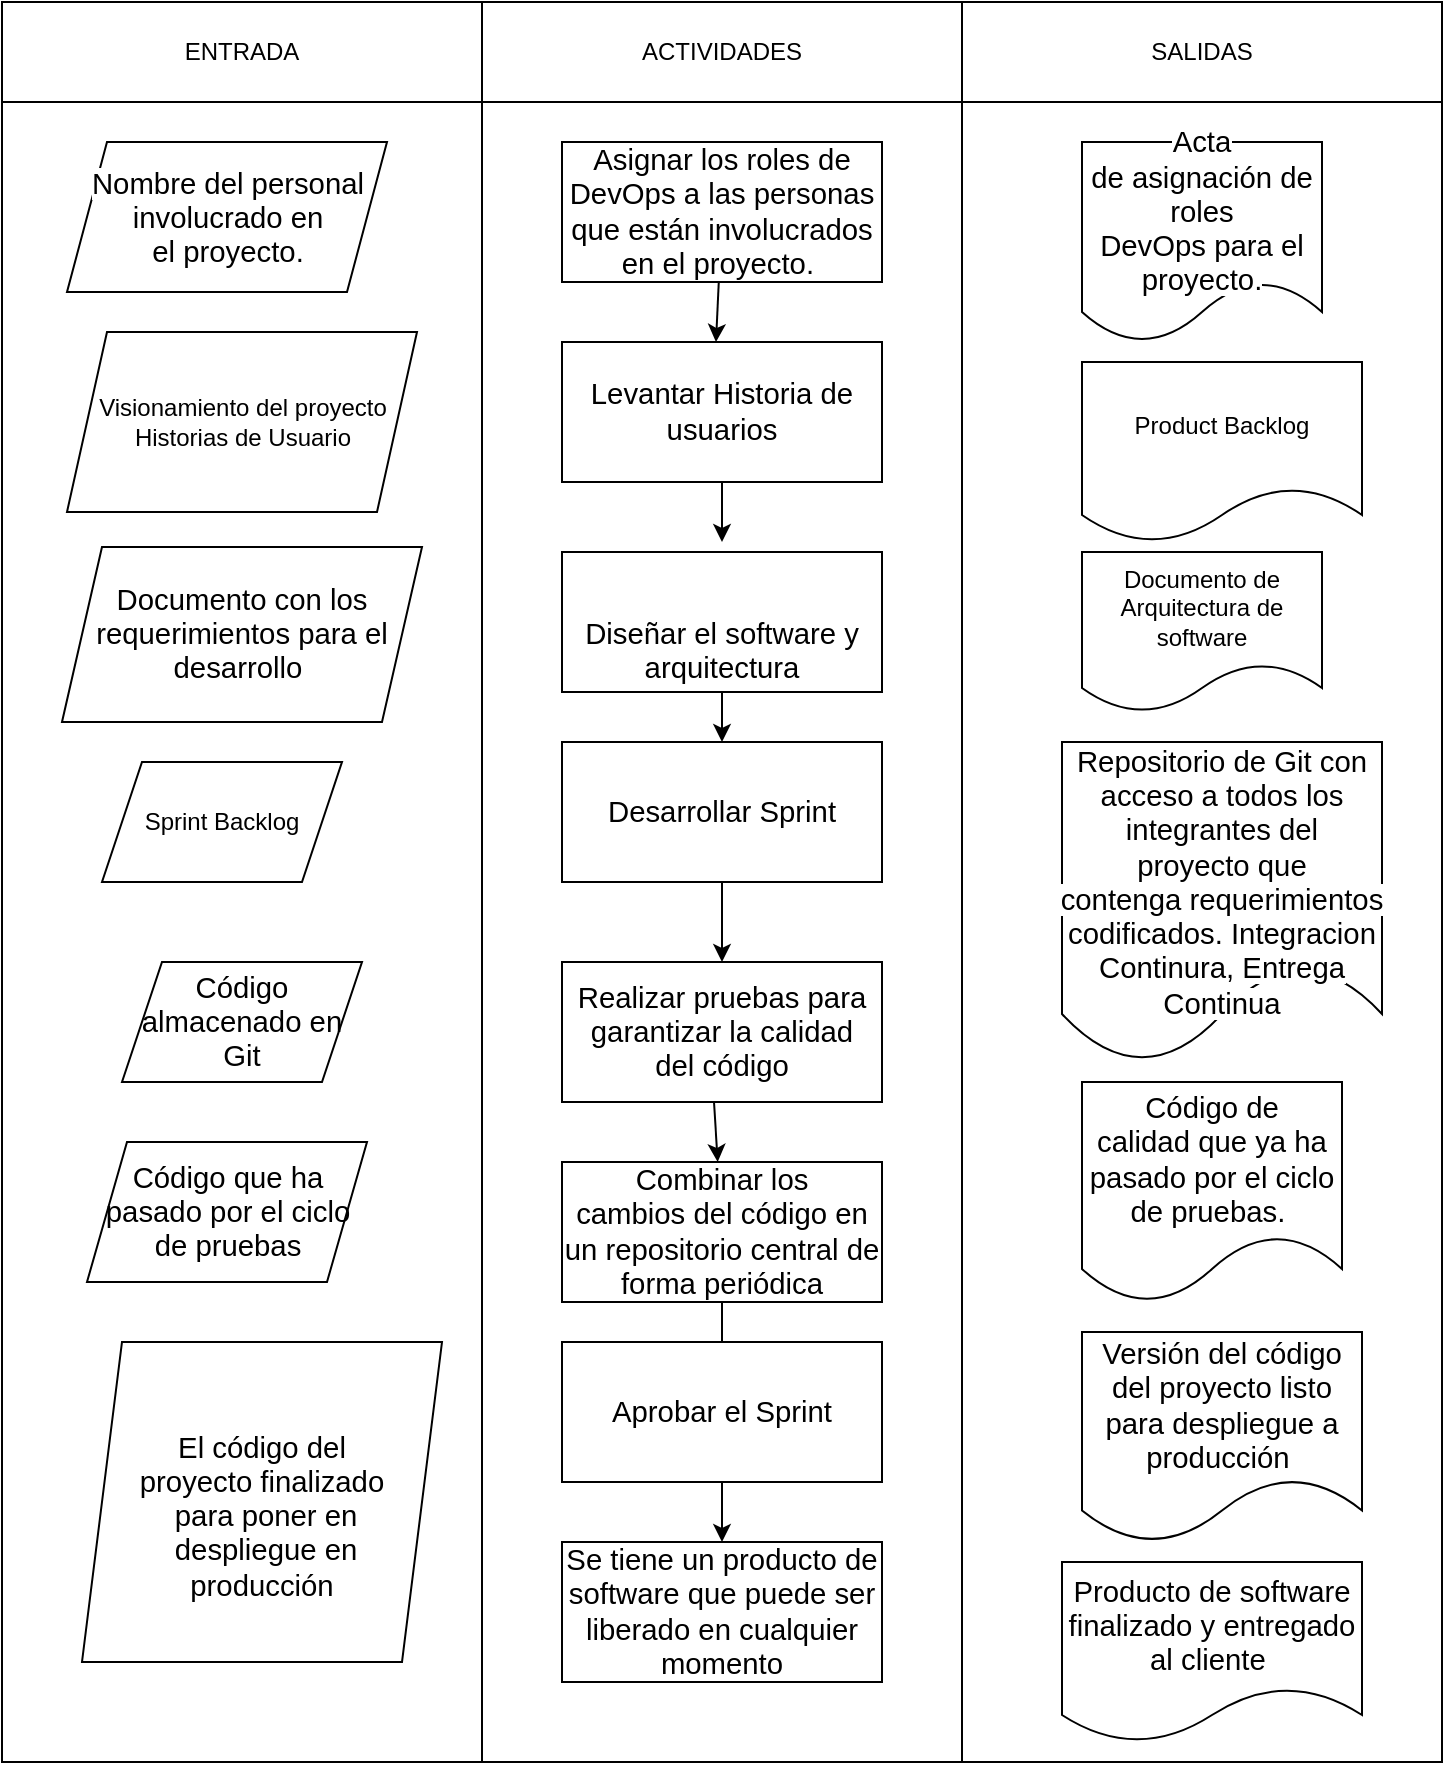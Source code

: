 <mxfile version="14.0.1" type="github">
  <diagram id="8KtglLWpI5dE6YlecOW0" name="Page-1">
    <mxGraphModel dx="1314" dy="482" grid="1" gridSize="10" guides="1" tooltips="1" connect="1" arrows="1" fold="1" page="1" pageScale="1" pageWidth="827" pageHeight="1169" math="0" shadow="0">
      <root>
        <mxCell id="0" />
        <mxCell id="1" parent="0" />
        <mxCell id="28hNiHxvH_89Pxa6QNsm-2" value="" style="rounded=0;whiteSpace=wrap;html=1;" parent="1" vertex="1">
          <mxGeometry x="80" y="240" width="240" height="830" as="geometry" />
        </mxCell>
        <mxCell id="28hNiHxvH_89Pxa6QNsm-3" value="" style="rounded=0;whiteSpace=wrap;html=1;" parent="1" vertex="1">
          <mxGeometry x="320" y="240" width="240" height="830" as="geometry" />
        </mxCell>
        <mxCell id="28hNiHxvH_89Pxa6QNsm-4" value="" style="rounded=0;whiteSpace=wrap;html=1;" parent="1" vertex="1">
          <mxGeometry x="560" y="240" width="240" height="830" as="geometry" />
        </mxCell>
        <mxCell id="28hNiHxvH_89Pxa6QNsm-5" value="ENTRADA" style="rounded=0;whiteSpace=wrap;html=1;" parent="1" vertex="1">
          <mxGeometry x="80" y="190" width="240" height="50" as="geometry" />
        </mxCell>
        <mxCell id="28hNiHxvH_89Pxa6QNsm-6" value="ACTIVIDADES" style="rounded=0;whiteSpace=wrap;html=1;" parent="1" vertex="1">
          <mxGeometry x="320" y="190" width="240" height="50" as="geometry" />
        </mxCell>
        <mxCell id="28hNiHxvH_89Pxa6QNsm-7" value="SALIDAS" style="rounded=0;whiteSpace=wrap;html=1;" parent="1" vertex="1">
          <mxGeometry x="560" y="190" width="240" height="50" as="geometry" />
        </mxCell>
        <mxCell id="28hNiHxvH_89Pxa6QNsm-8" value="&lt;span lang=&quot;ES-EC&quot; class=&quot;TextRun SCXW72503007 BCX8&quot; style=&quot;margin: 0px ; padding: 0px ; font-size: 11pt ; text-align: justify ; background-color: rgb(255 , 255 , 255) ; line-height: 17.267px ; font-family: &amp;#34;arial&amp;#34; , &amp;#34;arial_embeddedfont&amp;#34; , &amp;#34;arial_msfontservice&amp;#34; , sans-serif&quot;&gt;&lt;span class=&quot;NormalTextRun SCXW72503007 BCX8&quot; style=&quot;margin: 0px ; padding: 0px ; background-color: inherit&quot;&gt;Asignar los roles de DevOps a las personas que están involucrados en el proyecto.&lt;/span&gt;&lt;/span&gt;&lt;span class=&quot;EOP SCXW72503007 BCX8&quot; style=&quot;margin: 0px ; padding: 0px ; font-size: 11pt ; text-align: justify ; background-color: rgb(255 , 255 , 255) ; line-height: 17.267px ; font-family: &amp;#34;arial&amp;#34; , &amp;#34;arial_embeddedfont&amp;#34; , &amp;#34;arial_msfontservice&amp;#34; , sans-serif&quot;&gt;&amp;nbsp;&lt;/span&gt;" style="rounded=0;whiteSpace=wrap;html=1;" parent="1" vertex="1">
          <mxGeometry x="360" y="260" width="160" height="70" as="geometry" />
        </mxCell>
        <mxCell id="28hNiHxvH_89Pxa6QNsm-9" value="&lt;span lang=&quot;ES&quot; class=&quot;TextRun SCXW2361392 BCX8&quot; style=&quot;margin: 0px ; padding: 0px ; font-size: 11pt ; text-align: justify ; background-color: rgb(255 , 255 , 255) ; line-height: 17.267px ; font-family: &amp;#34;arial&amp;#34; , &amp;#34;arial_embeddedfont&amp;#34; , &amp;#34;arial_msfontservice&amp;#34; , sans-serif&quot;&gt;&lt;span class=&quot;NormalTextRun SCXW2361392 BCX8&quot; style=&quot;margin: 0px ; padding: 0px ; background-color: inherit&quot;&gt;Combinar los cambios&amp;nbsp;&lt;/span&gt;&lt;/span&gt;&lt;span lang=&quot;ES&quot; class=&quot;TextRun SCXW2361392 BCX8&quot; style=&quot;margin: 0px ; padding: 0px ; font-size: 11pt ; text-align: justify ; background-color: rgb(255 , 255 , 255) ; line-height: 17.267px ; font-family: &amp;#34;arial&amp;#34; , &amp;#34;arial_embeddedfont&amp;#34; , &amp;#34;arial_msfontservice&amp;#34; , sans-serif&quot;&gt;&lt;span class=&quot;NormalTextRun SCXW2361392 BCX8&quot; style=&quot;margin: 0px ; padding: 0px ; background-color: inherit&quot;&gt;d&lt;/span&gt;&lt;/span&gt;&lt;span lang=&quot;ES&quot; class=&quot;TextRun SCXW2361392 BCX8&quot; style=&quot;margin: 0px ; padding: 0px ; font-size: 11pt ; text-align: justify ; background-color: rgb(255 , 255 , 255) ; line-height: 17.267px ; font-family: &amp;#34;arial&amp;#34; , &amp;#34;arial_embeddedfont&amp;#34; , &amp;#34;arial_msfontservice&amp;#34; , sans-serif&quot;&gt;&lt;span class=&quot;NormalTextRun SCXW2361392 BCX8&quot; style=&quot;margin: 0px ; padding: 0px ; background-color: inherit&quot;&gt;el&lt;/span&gt;&lt;/span&gt;&lt;span lang=&quot;ES&quot; class=&quot;TextRun SCXW2361392 BCX8&quot; style=&quot;margin: 0px ; padding: 0px ; font-size: 11pt ; text-align: justify ; background-color: rgb(255 , 255 , 255) ; line-height: 17.267px ; font-family: &amp;#34;arial&amp;#34; , &amp;#34;arial_embeddedfont&amp;#34; , &amp;#34;arial_msfontservice&amp;#34; , sans-serif&quot;&gt;&lt;span class=&quot;NormalTextRun SCXW2361392 BCX8&quot; style=&quot;margin: 0px ; padding: 0px ; background-color: inherit&quot;&gt;&amp;nbsp;código en un repositorio central de forma periódica&lt;/span&gt;&lt;/span&gt;" style="rounded=0;whiteSpace=wrap;html=1;" parent="1" vertex="1">
          <mxGeometry x="360" y="770" width="160" height="70" as="geometry" />
        </mxCell>
        <mxCell id="28hNiHxvH_89Pxa6QNsm-10" value="&lt;span lang=&quot;ES-EC&quot; class=&quot;TextRun SCXW79093702 BCX8&quot; style=&quot;animation: 0s ease 0s 1 normal none running none ; appearance: none ; backface-visibility: visible ; background: none 0% 0% / auto repeat scroll padding-box border-box rgba(0 , 0 , 0 , 0) ; border: 0px none rgb(0 , 0 , 0) ; border-radius: 0px ; border-collapse: separate ; box-shadow: none ; box-sizing: content-box ; caption-side: top ; clear: none ; clip: auto ; content: normal ; cursor: text ; direction: ltr ; display: inline ; empty-cells: show ; float: none ; font-family: &amp;#34;wordvisi_msfontservice&amp;#34; , &amp;#34;arial&amp;#34; , &amp;#34;arial_embeddedfont&amp;#34; , &amp;#34;arial_msfontservice&amp;#34; , sans-serif ; font-size: 14.667px ; height: auto ; line-height: 17.267px ; list-style: outside none decimal ; margin: 0px ; max-height: none ; max-width: none ; min-height: 0px ; min-width: 0px ; opacity: 1 ; outline: rgb(0 , 0 , 0) none 0px ; overflow-wrap: break-word ; overflow: visible ; padding: 0px ; perspective: none ; perspective-origin: 0px 0px ; position: static ; resize: none ; speak: normal ; table-layout: auto ; text-align: justify ; text-overflow: clip ; text-shadow: none ; transform: none ; transform-origin: 0px 0px ; transform-style: flat ; transition: all 0s ease 0s ; unicode-bidi: normal ; vertical-align: baseline ; visibility: visible ; width: auto ; word-break: normal ; z-index: auto ; zoom: 1 ; border-spacing: 0px&quot;&gt;&lt;span class=&quot;NormalTextRun SCXW79093702 BCX8&quot; style=&quot;background-color: inherit&quot;&gt;Levantar Historia de usuarios&lt;/span&gt;&lt;/span&gt;" style="rounded=0;whiteSpace=wrap;html=1;" parent="1" vertex="1">
          <mxGeometry x="360" y="360" width="160" height="70" as="geometry" />
        </mxCell>
        <mxCell id="28hNiHxvH_89Pxa6QNsm-11" value="&lt;br&gt;&lt;br&gt;&lt;span lang=&quot;ES&quot; class=&quot;TextRun SCXW257455844 BCX8&quot; style=&quot;margin: 0px ; padding: 0px ; color: rgb(0 , 0 , 0) ; font-size: 11pt ; font-style: normal ; font-weight: 400 ; letter-spacing: normal ; text-align: justify ; text-indent: 0px ; text-transform: none ; word-spacing: 0px ; background-color: rgb(255 , 255 , 255) ; line-height: 17.267px ; font-family: &amp;#34;arial&amp;#34; , &amp;#34;arial_embeddedfont&amp;#34; , &amp;#34;arial_msfontservice&amp;#34; , sans-serif&quot;&gt;&lt;span class=&quot;NormalTextRun SCXW257455844 BCX8&quot; style=&quot;margin: 0px ; padding: 0px ; background-color: inherit&quot;&gt;Dise&lt;/span&gt;&lt;/span&gt;&lt;span lang=&quot;ES&quot; class=&quot;TextRun SCXW257455844 BCX8&quot; style=&quot;margin: 0px ; padding: 0px ; color: rgb(0 , 0 , 0) ; font-size: 11pt ; font-style: normal ; font-weight: 400 ; letter-spacing: normal ; text-align: justify ; text-indent: 0px ; text-transform: none ; word-spacing: 0px ; background-color: rgb(255 , 255 , 255) ; line-height: 17.267px ; font-family: &amp;#34;arial&amp;#34; , &amp;#34;arial_embeddedfont&amp;#34; , &amp;#34;arial_msfontservice&amp;#34; , sans-serif&quot;&gt;&lt;span class=&quot;NormalTextRun SCXW257455844 BCX8&quot; style=&quot;margin: 0px ; padding: 0px ; background-color: inherit&quot;&gt;ñar el software y arquitectura&lt;/span&gt;&lt;/span&gt;&lt;br&gt;" style="rounded=0;whiteSpace=wrap;html=1;" parent="1" vertex="1">
          <mxGeometry x="360" y="465" width="160" height="70" as="geometry" />
        </mxCell>
        <mxCell id="28hNiHxvH_89Pxa6QNsm-12" value="&lt;span lang=&quot;ES-EC&quot; class=&quot;TextRun SCXW237508035 BCX8&quot; style=&quot;animation: 0s ease 0s 1 normal none running none ; appearance: none ; backface-visibility: visible ; background: none 0% 0% / auto repeat scroll padding-box border-box rgba(0 , 0 , 0 , 0) ; border: 0px none rgb(0 , 0 , 0) ; border-radius: 0px ; border-collapse: separate ; box-shadow: none ; box-sizing: content-box ; caption-side: top ; clear: none ; clip: auto ; content: normal ; cursor: text ; direction: ltr ; display: inline ; empty-cells: show ; float: none ; font-family: &amp;#34;wordvisi_msfontservice&amp;#34; , &amp;#34;arial&amp;#34; , &amp;#34;arial_embeddedfont&amp;#34; , &amp;#34;arial_msfontservice&amp;#34; , sans-serif ; font-size: 14.667px ; height: auto ; line-height: 17.267px ; list-style: outside none decimal ; margin: 0px ; max-height: none ; max-width: none ; min-height: 0px ; min-width: 0px ; opacity: 1 ; outline: rgb(0 , 0 , 0) none 0px ; overflow-wrap: break-word ; overflow: visible ; padding: 0px ; perspective: none ; perspective-origin: 0px 0px ; position: static ; resize: none ; speak: normal ; table-layout: auto ; text-align: justify ; text-overflow: clip ; text-shadow: none ; transform: none ; transform-origin: 0px 0px ; transform-style: flat ; transition: all 0s ease 0s ; unicode-bidi: normal ; vertical-align: baseline ; visibility: visible ; width: auto ; word-break: normal ; z-index: auto ; zoom: 1 ; border-spacing: 0px&quot;&gt;&lt;span class=&quot;NormalTextRun SCXW237508035 BCX8&quot; style=&quot;background-color: inherit&quot;&gt;Desarrollar Sprint&lt;/span&gt;&lt;/span&gt;" style="rounded=0;whiteSpace=wrap;html=1;" parent="1" vertex="1">
          <mxGeometry x="360" y="560" width="160" height="70" as="geometry" />
        </mxCell>
        <mxCell id="28hNiHxvH_89Pxa6QNsm-13" value="&lt;span lang=&quot;ES&quot; class=&quot;TextRun SCXW109005502 BCX8&quot; style=&quot;margin: 0px ; padding: 0px ; font-size: 11pt ; text-align: justify ; background-color: rgb(255 , 255 , 255) ; line-height: 17.267px ; font-family: &amp;#34;arial&amp;#34; , &amp;#34;arial_embeddedfont&amp;#34; , &amp;#34;arial_msfontservice&amp;#34; , sans-serif&quot;&gt;&lt;span class=&quot;NormalTextRun SCXW109005502 BCX8&quot; style=&quot;margin: 0px ; padding: 0px ; background-color: inherit&quot;&gt;Realizar&lt;/span&gt;&lt;/span&gt;&lt;span lang=&quot;ES&quot; class=&quot;TextRun SCXW109005502 BCX8&quot; style=&quot;margin: 0px ; padding: 0px ; font-size: 11pt ; text-align: justify ; background-color: rgb(255 , 255 , 255) ; line-height: 17.267px ; font-family: &amp;#34;arial&amp;#34; , &amp;#34;arial_embeddedfont&amp;#34; , &amp;#34;arial_msfontservice&amp;#34; , sans-serif&quot;&gt;&lt;span class=&quot;NormalTextRun SCXW109005502 BCX8&quot; style=&quot;margin: 0px ; padding: 0px ; background-color: inherit&quot;&gt;&amp;nbsp;&lt;/span&gt;&lt;/span&gt;&lt;span lang=&quot;ES&quot; class=&quot;TextRun SCXW109005502 BCX8&quot; style=&quot;margin: 0px ; padding: 0px ; font-size: 11pt ; text-align: justify ; background-color: rgb(255 , 255 , 255) ; line-height: 17.267px ; font-family: &amp;#34;arial&amp;#34; , &amp;#34;arial_embeddedfont&amp;#34; , &amp;#34;arial_msfontservice&amp;#34; , sans-serif&quot;&gt;&lt;span class=&quot;NormalTextRun SCXW109005502 BCX8&quot; style=&quot;margin: 0px ; padding: 0px ; background-color: inherit&quot;&gt;pruebas&amp;nbsp;&lt;/span&gt;&lt;/span&gt;&lt;span lang=&quot;ES&quot; class=&quot;TextRun SCXW109005502 BCX8&quot; style=&quot;margin: 0px ; padding: 0px ; font-size: 11pt ; text-align: justify ; background-color: rgb(255 , 255 , 255) ; line-height: 17.267px ; font-family: &amp;#34;arial&amp;#34; , &amp;#34;arial_embeddedfont&amp;#34; , &amp;#34;arial_msfontservice&amp;#34; , sans-serif&quot;&gt;&lt;span class=&quot;NormalTextRun SCXW109005502 BCX8&quot; style=&quot;margin: 0px ; padding: 0px ; background-color: inherit&quot;&gt;para garantizar la calidad del&amp;nbsp;&lt;/span&gt;&lt;/span&gt;&lt;span lang=&quot;ES&quot; class=&quot;TextRun SCXW109005502 BCX8&quot; style=&quot;margin: 0px ; padding: 0px ; font-size: 11pt ; text-align: justify ; background-color: rgb(255 , 255 , 255) ; line-height: 17.267px ; font-family: &amp;#34;arial&amp;#34; , &amp;#34;arial_embeddedfont&amp;#34; , &amp;#34;arial_msfontservice&amp;#34; , sans-serif&quot;&gt;&lt;span class=&quot;NormalTextRun SCXW109005502 BCX8&quot; style=&quot;margin: 0px ; padding: 0px ; background-color: inherit&quot;&gt;código&lt;/span&gt;&lt;/span&gt;" style="rounded=0;whiteSpace=wrap;html=1;" parent="1" vertex="1">
          <mxGeometry x="360" y="670" width="160" height="70" as="geometry" />
        </mxCell>
        <mxCell id="28hNiHxvH_89Pxa6QNsm-14" value="&lt;span lang=&quot;ES&quot; class=&quot;TextRun  BCX8 SCXW120230351&quot; style=&quot;margin: 0px ; padding: 0px ; font-size: 11pt ; text-align: justify ; background-color: rgb(255 , 255 , 255) ; line-height: 17.267px ; font-family: &amp;#34;arial&amp;#34; , &amp;#34;arial_embeddedfont&amp;#34; , &amp;#34;arial_msfontservice&amp;#34; , sans-serif&quot;&gt;&lt;span class=&quot;NormalTextRun  BCX8 SCXW120230351&quot; style=&quot;margin: 0px ; padding: 0px ; background-color: inherit&quot;&gt;Se tiene un producto d&lt;/span&gt;&lt;/span&gt;&lt;span lang=&quot;ES&quot; class=&quot;TextRun  BCX8 SCXW120230351&quot; style=&quot;margin: 0px ; padding: 0px ; font-size: 11pt ; text-align: justify ; background-color: rgb(255 , 255 , 255) ; line-height: 17.267px ; font-family: &amp;#34;arial&amp;#34; , &amp;#34;arial_embeddedfont&amp;#34; , &amp;#34;arial_msfontservice&amp;#34; , sans-serif&quot;&gt;&lt;span class=&quot;NormalTextRun  BCX8 SCXW120230351&quot; style=&quot;margin: 0px ; padding: 0px ; background-color: inherit&quot;&gt;e software&lt;/span&gt;&lt;/span&gt;&lt;span lang=&quot;ES&quot; class=&quot;TextRun  BCX8 SCXW120230351&quot; style=&quot;margin: 0px ; padding: 0px ; font-size: 11pt ; text-align: justify ; background-color: rgb(255 , 255 , 255) ; line-height: 17.267px ; font-family: &amp;#34;arial&amp;#34; , &amp;#34;arial_embeddedfont&amp;#34; , &amp;#34;arial_msfontservice&amp;#34; , sans-serif&quot;&gt;&lt;span class=&quot;NormalTextRun  BCX8 SCXW120230351&quot; style=&quot;margin: 0px ; padding: 0px ; background-color: inherit&quot;&gt;&amp;nbsp;que&lt;/span&gt;&lt;/span&gt;&lt;span lang=&quot;ES&quot; class=&quot;TextRun  BCX8 SCXW120230351&quot; style=&quot;margin: 0px ; padding: 0px ; font-size: 11pt ; text-align: justify ; background-color: rgb(255 , 255 , 255) ; line-height: 17.267px ; font-family: &amp;#34;arial&amp;#34; , &amp;#34;arial_embeddedfont&amp;#34; , &amp;#34;arial_msfontservice&amp;#34; , sans-serif&quot;&gt;&lt;span class=&quot;NormalTextRun  BCX8 SCXW120230351&quot; style=&quot;margin: 0px ; padding: 0px ; background-color: inherit&quot;&gt;&amp;nbsp;puede ser liberado en cualquier momento&lt;/span&gt;&lt;/span&gt;" style="rounded=0;whiteSpace=wrap;html=1;" parent="1" vertex="1">
          <mxGeometry x="360" y="960" width="160" height="70" as="geometry" />
        </mxCell>
        <mxCell id="XM9-7c5iYSd4xm7fiqYx-1" value="" style="endArrow=classic;html=1;" parent="1" source="28hNiHxvH_89Pxa6QNsm-8" edge="1">
          <mxGeometry width="50" height="50" relative="1" as="geometry">
            <mxPoint x="380" y="480" as="sourcePoint" />
            <mxPoint x="437" y="360" as="targetPoint" />
          </mxGeometry>
        </mxCell>
        <mxCell id="XM9-7c5iYSd4xm7fiqYx-5" value="" style="endArrow=classic;html=1;exitX=0.5;exitY=1;exitDx=0;exitDy=0;entryX=0.5;entryY=0;entryDx=0;entryDy=0;" parent="1" source="28hNiHxvH_89Pxa6QNsm-11" target="28hNiHxvH_89Pxa6QNsm-12" edge="1">
          <mxGeometry width="50" height="50" relative="1" as="geometry">
            <mxPoint x="450" y="440" as="sourcePoint" />
            <mxPoint x="450" y="475" as="targetPoint" />
          </mxGeometry>
        </mxCell>
        <mxCell id="XM9-7c5iYSd4xm7fiqYx-6" value="" style="endArrow=classic;html=1;entryX=0.5;entryY=0;entryDx=0;entryDy=0;exitX=0.5;exitY=1;exitDx=0;exitDy=0;" parent="1" source="28hNiHxvH_89Pxa6QNsm-12" target="28hNiHxvH_89Pxa6QNsm-13" edge="1">
          <mxGeometry width="50" height="50" relative="1" as="geometry">
            <mxPoint x="380" y="560" as="sourcePoint" />
            <mxPoint x="430" y="510" as="targetPoint" />
          </mxGeometry>
        </mxCell>
        <mxCell id="XM9-7c5iYSd4xm7fiqYx-7" value="" style="endArrow=classic;html=1;" parent="1" target="28hNiHxvH_89Pxa6QNsm-9" edge="1">
          <mxGeometry width="50" height="50" relative="1" as="geometry">
            <mxPoint x="436" y="740" as="sourcePoint" />
            <mxPoint x="430" y="750" as="targetPoint" />
          </mxGeometry>
        </mxCell>
        <mxCell id="XM9-7c5iYSd4xm7fiqYx-8" value="" style="endArrow=classic;html=1;exitX=0.5;exitY=1;exitDx=0;exitDy=0;entryX=0.5;entryY=0;entryDx=0;entryDy=0;" parent="1" source="28hNiHxvH_89Pxa6QNsm-9" target="28hNiHxvH_89Pxa6QNsm-14" edge="1">
          <mxGeometry width="50" height="50" relative="1" as="geometry">
            <mxPoint x="380" y="800" as="sourcePoint" />
            <mxPoint x="430" y="750" as="targetPoint" />
          </mxGeometry>
        </mxCell>
        <mxCell id="XM9-7c5iYSd4xm7fiqYx-9" value="" style="endArrow=classic;html=1;exitX=0.5;exitY=1;exitDx=0;exitDy=0;" parent="1" source="28hNiHxvH_89Pxa6QNsm-10" edge="1">
          <mxGeometry width="50" height="50" relative="1" as="geometry">
            <mxPoint x="380" y="510" as="sourcePoint" />
            <mxPoint x="440" y="460" as="targetPoint" />
          </mxGeometry>
        </mxCell>
        <mxCell id="28hNiHxvH_89Pxa6QNsm-15" value="&#xa;&#xa;&lt;span lang=&quot;ES-EC&quot; class=&quot;TextRun  BCX8 SCXW43949704&quot; style=&quot;margin: 0px; padding: 0px; color: rgb(0, 0, 0); font-style: normal; font-weight: 400; letter-spacing: normal; text-align: left; text-indent: 0px; text-transform: none; word-spacing: 0px; background-color: rgb(255, 255, 255); font-size: 11pt; line-height: 17.267px; font-family: arial, arial_embeddedfont, arial_msfontservice, sans-serif;&quot;&gt;&lt;span class=&quot;NormalTextRun  BCX8 SCXW43949704&quot; style=&quot;margin: 0px ; padding: 0px ; background-color: inherit&quot;&gt;Nombre del personal involucrado en el&lt;span&gt;&amp;nbsp;&lt;/span&gt;&lt;/span&gt;&lt;/span&gt;&lt;span lang=&quot;ES-EC&quot; class=&quot;TextRun  BCX8 SCXW43949704&quot; style=&quot;margin: 0px; padding: 0px; color: rgb(0, 0, 0); font-style: normal; font-weight: 400; letter-spacing: normal; text-align: left; text-indent: 0px; text-transform: none; word-spacing: 0px; background-color: rgb(255, 255, 255); font-size: 11pt; line-height: 17.267px; font-family: arial, arial_embeddedfont, arial_msfontservice, sans-serif;&quot;&gt;&lt;span class=&quot;NormalTextRun  BCX8 SCXW43949704&quot; style=&quot;margin: 0px ; padding: 0px ; background-color: inherit&quot;&gt;p&lt;/span&gt;&lt;/span&gt;&lt;span lang=&quot;ES-EC&quot; class=&quot;TextRun  BCX8 SCXW43949704&quot; style=&quot;margin: 0px; padding: 0px; color: rgb(0, 0, 0); font-style: normal; font-weight: 400; letter-spacing: normal; text-align: left; text-indent: 0px; text-transform: none; word-spacing: 0px; background-color: rgb(255, 255, 255); font-size: 11pt; line-height: 17.267px; font-family: arial, arial_embeddedfont, arial_msfontservice, sans-serif;&quot;&gt;&lt;span class=&quot;NormalTextRun  BCX8 SCXW43949704&quot; style=&quot;margin: 0px ; padding: 0px ; background-color: inherit&quot;&gt;royecto&lt;/span&gt;&lt;/span&gt;&lt;span lang=&quot;ES-EC&quot; class=&quot;TextRun  BCX8 SCXW43949704&quot; style=&quot;margin: 0px; padding: 0px; color: rgb(0, 0, 0); font-style: normal; font-weight: 400; letter-spacing: normal; text-align: left; text-indent: 0px; text-transform: none; word-spacing: 0px; background-color: rgb(255, 255, 255); font-size: 11pt; line-height: 17.267px; font-family: arial, arial_embeddedfont, arial_msfontservice, sans-serif;&quot;&gt;&lt;span class=&quot;NormalTextRun  BCX8 SCXW43949704&quot; style=&quot;margin: 0px ; padding: 0px ; background-color: inherit&quot;&gt;.&lt;/span&gt;&lt;/span&gt;&#xa;&#xa;" style="shape=parallelogram;perimeter=parallelogramPerimeter;whiteSpace=wrap;html=1;fixedSize=1;" parent="1" vertex="1">
          <mxGeometry x="112.5" y="260" width="160" height="75" as="geometry" />
        </mxCell>
        <mxCell id="28hNiHxvH_89Pxa6QNsm-16" value="&#xa;&#xa;&lt;span lang=&quot;ES-EC&quot; class=&quot;TextRun  BCX8 SCXW228447122&quot; style=&quot;margin: 0px; padding: 0px; color: rgb(0, 0, 0); font-style: normal; font-weight: 400; letter-spacing: normal; text-align: left; text-indent: 0px; text-transform: none; word-spacing: 0px; background-color: rgb(255, 255, 255); font-size: 11pt; line-height: 17.267px; font-family: arial, arial_embeddedfont, arial_msfontservice, sans-serif;&quot;&gt;&lt;span class=&quot;NormalTextRun  BCX8 SCXW228447122&quot; style=&quot;margin: 0px ; padding: 0px ; background-color: inherit&quot;&gt;Acta de&lt;span&gt;&amp;nbsp;&lt;/span&gt;&lt;/span&gt;&lt;/span&gt;&lt;span lang=&quot;ES-EC&quot; class=&quot;TextRun  BCX8 SCXW228447122&quot; style=&quot;margin: 0px; padding: 0px; color: rgb(0, 0, 0); font-style: normal; font-weight: 400; letter-spacing: normal; text-align: left; text-indent: 0px; text-transform: none; word-spacing: 0px; background-color: rgb(255, 255, 255); font-size: 11pt; line-height: 17.267px; font-family: arial, arial_embeddedfont, arial_msfontservice, sans-serif;&quot;&gt;&lt;span class=&quot;NormalTextRun  BCX8 SCXW228447122&quot; style=&quot;margin: 0px ; padding: 0px ; background-color: inherit&quot;&gt;asignaci&lt;/span&gt;&lt;/span&gt;&lt;span lang=&quot;ES-EC&quot; class=&quot;TextRun  BCX8 SCXW228447122&quot; style=&quot;margin: 0px; padding: 0px; color: rgb(0, 0, 0); font-style: normal; font-weight: 400; letter-spacing: normal; text-align: left; text-indent: 0px; text-transform: none; word-spacing: 0px; background-color: rgb(255, 255, 255); font-size: 11pt; line-height: 17.267px; font-family: arial, arial_embeddedfont, arial_msfontservice, sans-serif;&quot;&gt;&lt;span class=&quot;NormalTextRun  BCX8 SCXW228447122&quot; style=&quot;margin: 0px ; padding: 0px ; background-color: inherit&quot;&gt;ó&lt;/span&gt;&lt;/span&gt;&lt;span lang=&quot;ES-EC&quot; class=&quot;TextRun  BCX8 SCXW228447122&quot; style=&quot;margin: 0px; padding: 0px; color: rgb(0, 0, 0); font-style: normal; font-weight: 400; letter-spacing: normal; text-align: left; text-indent: 0px; text-transform: none; word-spacing: 0px; background-color: rgb(255, 255, 255); font-size: 11pt; line-height: 17.267px; font-family: arial, arial_embeddedfont, arial_msfontservice, sans-serif;&quot;&gt;&lt;span class=&quot;NormalTextRun  BCX8 SCXW228447122&quot; style=&quot;margin: 0px ; padding: 0px ; background-color: inherit&quot;&gt;n&lt;/span&gt;&lt;/span&gt;&lt;span lang=&quot;ES-EC&quot; class=&quot;TextRun  BCX8 SCXW228447122&quot; style=&quot;margin: 0px; padding: 0px; color: rgb(0, 0, 0); font-style: normal; font-weight: 400; letter-spacing: normal; text-align: left; text-indent: 0px; text-transform: none; word-spacing: 0px; background-color: rgb(255, 255, 255); font-size: 11pt; line-height: 17.267px; font-family: arial, arial_embeddedfont, arial_msfontservice, sans-serif;&quot;&gt;&lt;span class=&quot;NormalTextRun  BCX8 SCXW228447122&quot; style=&quot;margin: 0px ; padding: 0px ; background-color: inherit&quot;&gt;&lt;span&gt;&amp;nbsp;&lt;/span&gt;de roles DevOps&lt;span&gt;&amp;nbsp;&lt;/span&gt;&lt;/span&gt;&lt;/span&gt;&lt;span lang=&quot;ES-EC&quot; class=&quot;TextRun  BCX8 SCXW228447122&quot; style=&quot;margin: 0px; padding: 0px; color: rgb(0, 0, 0); font-style: normal; font-weight: 400; letter-spacing: normal; text-align: left; text-indent: 0px; text-transform: none; word-spacing: 0px; background-color: rgb(255, 255, 255); font-size: 11pt; line-height: 17.267px; font-family: arial, arial_embeddedfont, arial_msfontservice, sans-serif;&quot;&gt;&lt;span class=&quot;NormalTextRun  BCX8 SCXW228447122&quot; style=&quot;margin: 0px ; padding: 0px ; background-color: inherit&quot;&gt;para el proyecto&lt;/span&gt;&lt;/span&gt;&lt;span lang=&quot;ES-EC&quot; class=&quot;TextRun  BCX8 SCXW228447122&quot; style=&quot;margin: 0px; padding: 0px; color: rgb(0, 0, 0); font-style: normal; font-weight: 400; letter-spacing: normal; text-align: left; text-indent: 0px; text-transform: none; word-spacing: 0px; background-color: rgb(255, 255, 255); font-size: 11pt; line-height: 17.267px; font-family: arial, arial_embeddedfont, arial_msfontservice, sans-serif;&quot;&gt;&lt;span class=&quot;NormalTextRun  BCX8 SCXW228447122&quot; style=&quot;margin: 0px ; padding: 0px ; background-color: inherit&quot;&gt;.&lt;/span&gt;&lt;/span&gt;&#xa;&#xa;" style="shape=document;whiteSpace=wrap;html=1;boundedLbl=1;" parent="1" vertex="1">
          <mxGeometry x="620" y="260" width="120" height="100" as="geometry" />
        </mxCell>
        <mxCell id="28hNiHxvH_89Pxa6QNsm-17" value="Visionamiento del proyecto&lt;br&gt;Historias de Usuario" style="shape=parallelogram;perimeter=parallelogramPerimeter;whiteSpace=wrap;html=1;fixedSize=1;" parent="1" vertex="1">
          <mxGeometry x="112.5" y="355" width="175" height="90" as="geometry" />
        </mxCell>
        <mxCell id="28hNiHxvH_89Pxa6QNsm-18" value="&#xa;&#xa;&lt;span lang=&quot;ES-EC&quot; class=&quot;TextRun SCXW239386421 BCX8&quot; style=&quot;margin: 0px; padding: 0px; color: rgb(0, 0, 0); font-style: normal; font-weight: 400; letter-spacing: normal; text-align: left; text-indent: 0px; text-transform: none; word-spacing: 0px; background-color: rgb(255, 255, 255); font-size: 11pt; line-height: 17.267px; font-family: arial, arial_embeddedfont, arial_msfontservice, sans-serif;&quot;&gt;&lt;span class=&quot;NormalTextRun SCXW239386421 BCX8&quot; style=&quot;margin: 0px ; padding: 0px ; background-color: inherit&quot;&gt;Documento con los requerimientos para el desarrollo&lt;/span&gt;&lt;/span&gt;&lt;span class=&quot;EOP SCXW239386421 BCX8&quot; style=&quot;margin: 0px; padding: 0px; color: rgb(0, 0, 0); font-style: normal; font-weight: 400; letter-spacing: normal; text-align: left; text-indent: 0px; text-transform: none; word-spacing: 0px; background-color: rgb(255, 255, 255); font-size: 11pt; line-height: 17.267px; font-family: arial, arial_embeddedfont, arial_msfontservice, sans-serif;&quot;&gt;&amp;nbsp;&lt;/span&gt;&#xa;&#xa;" style="shape=parallelogram;perimeter=parallelogramPerimeter;whiteSpace=wrap;html=1;fixedSize=1;" parent="1" vertex="1">
          <mxGeometry x="110" y="462.5" width="180" height="87.5" as="geometry" />
        </mxCell>
        <mxCell id="28hNiHxvH_89Pxa6QNsm-19" value="Sprint Backlog" style="shape=parallelogram;perimeter=parallelogramPerimeter;whiteSpace=wrap;html=1;fixedSize=1;" parent="1" vertex="1">
          <mxGeometry x="130" y="570" width="120" height="60" as="geometry" />
        </mxCell>
        <mxCell id="28hNiHxvH_89Pxa6QNsm-20" value="&#xa;&#xa;&lt;span lang=&quot;ES-EC&quot; class=&quot;TextRun  BCX8 SCXW87332894&quot; style=&quot;animation: 0s ease 0s 1 normal none running none; appearance: none; backface-visibility: visible; background: none 0% 0% / auto repeat scroll padding-box border-box rgba(0, 0, 0, 0); border: 0px none rgb(0, 0, 0); border-radius: 0px; border-collapse: separate; box-shadow: none; box-sizing: content-box; caption-side: top; clear: none; clip: auto; color: rgb(0, 0, 0); content: normal; cursor: text; direction: ltr; display: inline; empty-cells: show; float: none; font-family: wordvisi_msfontservice, arial, arial_embeddedfont, arial_msfontservice, sans-serif; font-size: 14.667px; font-style: normal; font-weight: 400; height: auto; letter-spacing: normal; line-height: 17.267px; list-style: outside none disc; margin: 0px; max-height: none; max-width: none; min-height: 0px; min-width: 0px; opacity: 1; outline: rgb(0, 0, 0) none 0px; overflow-wrap: break-word; overflow: visible; padding: 0px; perspective: none; perspective-origin: 0px 0px; position: static; resize: none; speak: normal; table-layout: auto; text-align: left; text-decoration: none; text-indent: 0px; text-overflow: clip; text-shadow: none; text-transform: none; transform: none; transform-origin: 0px 0px; transform-style: flat; transition: all 0s ease 0s; unicode-bidi: normal; vertical-align: baseline; visibility: visible; width: auto; word-break: normal; word-spacing: 0px; z-index: auto; zoom: 1; border-spacing: 0px;&quot;&gt;&lt;span class=&quot;NormalTextRun  BCX8 SCXW87332894&quot; style=&quot;background-color: inherit&quot;&gt;Código almacenado en Git&lt;/span&gt;&lt;/span&gt;&#xa;&#xa;" style="shape=parallelogram;perimeter=parallelogramPerimeter;whiteSpace=wrap;html=1;fixedSize=1;" parent="1" vertex="1">
          <mxGeometry x="140" y="670" width="120" height="60" as="geometry" />
        </mxCell>
        <mxCell id="28hNiHxvH_89Pxa6QNsm-21" value="&#xa;&#xa;&lt;span lang=&quot;ES-EC&quot; class=&quot;TextRun  BCX8 SCXW188007377&quot; style=&quot;animation: 0s ease 0s 1 normal none running none; appearance: none; backface-visibility: visible; background: none 0% 0% / auto repeat scroll padding-box border-box rgba(0, 0, 0, 0); border: 0px none rgb(0, 0, 0); border-radius: 0px; border-collapse: separate; box-shadow: none; box-sizing: content-box; caption-side: top; clear: none; clip: auto; color: rgb(0, 0, 0); content: normal; cursor: text; direction: ltr; display: inline; empty-cells: show; float: none; font-family: wordvisi_msfontservice, arial, arial_embeddedfont, arial_msfontservice, sans-serif; font-size: 14.667px; font-style: normal; font-weight: 400; height: auto; letter-spacing: normal; line-height: 17.267px; list-style: outside none disc; margin: 0px; max-height: none; max-width: none; min-height: 0px; min-width: 0px; opacity: 1; outline: rgb(0, 0, 0) none 0px; overflow-wrap: break-word; overflow: visible; padding: 0px; perspective: none; perspective-origin: 0px 0px; position: static; resize: none; speak: normal; table-layout: auto; text-align: left; text-decoration: none; text-indent: 0px; text-overflow: clip; text-shadow: none; text-transform: none; transform: none; transform-origin: 0px 0px; transform-style: flat; transition: all 0s ease 0s; unicode-bidi: normal; vertical-align: baseline; visibility: visible; width: auto; word-break: normal; word-spacing: 0px; z-index: auto; zoom: 1; border-spacing: 0px;&quot;&gt;&lt;span class=&quot;NormalTextRun  BCX8 SCXW188007377&quot; style=&quot;background-color: inherit&quot;&gt;Código que ha pasado por el ciclo de pruebas&lt;/span&gt;&lt;/span&gt;&#xa;&#xa;" style="shape=parallelogram;perimeter=parallelogramPerimeter;whiteSpace=wrap;html=1;fixedSize=1;" parent="1" vertex="1">
          <mxGeometry x="122.5" y="760" width="140" height="70" as="geometry" />
        </mxCell>
        <mxCell id="28hNiHxvH_89Pxa6QNsm-22" value="&lt;div&gt;&lt;br&gt;&lt;/div&gt;&lt;div&gt;&lt;br&gt;&lt;/div&gt;&lt;span lang=&quot;ES-EC&quot; class=&quot;TextRun SCXW52073408 BCX8&quot; style=&quot;margin: 0px ; padding: 0px ; color: rgb(0 , 0 , 0) ; font-style: normal ; font-weight: 400 ; letter-spacing: normal ; text-indent: 0px ; text-transform: none ; word-spacing: 0px ; background-color: rgb(255 , 255 , 255) ; font-size: 11pt ; line-height: 17.267px ; font-family: &amp;#34;arial&amp;#34; , &amp;#34;arial_embeddedfont&amp;#34; , &amp;#34;arial_msfontservice&amp;#34; , sans-serif&quot;&gt;&lt;div&gt;&lt;span lang=&quot;ES-EC&quot; class=&quot;TextRun SCXW52073408 BCX8&quot; style=&quot;margin: 0px ; padding: 0px ; font-size: 11pt ; line-height: 17.267px&quot;&gt;&lt;span class=&quot;NormalTextRun SCXW52073408 BCX8&quot; style=&quot;margin: 0px ; padding: 0px ; background-color: inherit&quot;&gt;E&lt;/span&gt;&lt;/span&gt;&lt;span lang=&quot;ES-EC&quot; class=&quot;TextRun SCXW52073408 BCX8&quot; style=&quot;margin: 0px ; padding: 0px ; font-size: 11pt ; line-height: 17.267px&quot;&gt;&lt;span class=&quot;NormalTextRun SCXW52073408 BCX8&quot; style=&quot;margin: 0px ; padding: 0px ; background-color: inherit&quot;&gt;l código del proyecto&lt;/span&gt;&lt;/span&gt;&lt;span lang=&quot;ES-EC&quot; class=&quot;TextRun SCXW52073408 BCX8&quot; style=&quot;margin: 0px ; padding: 0px ; font-size: 11pt ; line-height: 17.267px&quot;&gt;&lt;span class=&quot;NormalTextRun SCXW52073408 BCX8&quot; style=&quot;margin: 0px ; padding: 0px ; background-color: inherit&quot;&gt;&amp;nbsp;finalizado&lt;/span&gt;&lt;/span&gt;&lt;/div&gt;&lt;div&gt;&lt;span lang=&quot;ES-EC&quot; class=&quot;TextRun SCXW52073408 BCX8&quot; style=&quot;margin: 0px ; padding: 0px ; font-size: 11pt ; line-height: 17.267px&quot;&gt;&lt;span class=&quot;NormalTextRun SCXW52073408 BCX8&quot; style=&quot;margin: 0px ; padding: 0px ; background-color: inherit&quot;&gt;&amp;nbsp;&lt;/span&gt;&lt;/span&gt;&lt;span lang=&quot;ES-EC&quot; class=&quot;TextRun SCXW52073408 BCX8&quot; style=&quot;margin: 0px ; padding: 0px ; font-size: 11pt ; line-height: 17.267px&quot;&gt;&lt;span class=&quot;NormalTextRun SCXW52073408 BCX8&quot; style=&quot;margin: 0px ; padding: 0px ; background-color: inherit&quot;&gt;para&amp;nbsp;&lt;/span&gt;&lt;/span&gt;&lt;span lang=&quot;ES-EC&quot; class=&quot;TextRun SCXW52073408 BCX8&quot; style=&quot;margin: 0px ; padding: 0px ; font-size: 11pt ; line-height: 17.267px&quot;&gt;&lt;span class=&quot;NormalTextRun SCXW52073408 BCX8&quot; style=&quot;margin: 0px ; padding: 0px ; background-color: inherit&quot;&gt;poner en&lt;/span&gt;&lt;/span&gt;&lt;/div&gt;&lt;div&gt;&lt;span lang=&quot;ES-EC&quot; class=&quot;TextRun SCXW52073408 BCX8&quot; style=&quot;margin: 0px ; padding: 0px ; font-size: 11pt ; line-height: 17.267px&quot;&gt;&lt;span class=&quot;NormalTextRun SCXW52073408 BCX8&quot; style=&quot;margin: 0px ; padding: 0px ; background-color: inherit&quot;&gt;&amp;nbsp;&lt;/span&gt;&lt;/span&gt;&lt;span lang=&quot;ES-EC&quot; class=&quot;TextRun SCXW52073408 BCX8&quot; style=&quot;margin: 0px ; padding: 0px ; font-size: 11pt ; line-height: 17.267px&quot;&gt;&lt;span class=&quot;NormalTextRun SCXW52073408 BCX8&quot; style=&quot;margin: 0px ; padding: 0px ; background-color: inherit&quot;&gt;despliegue en&lt;/span&gt;&lt;/span&gt;&lt;/div&gt;&lt;div&gt;&lt;span lang=&quot;ES-EC&quot; class=&quot;TextRun SCXW52073408 BCX8&quot; style=&quot;margin: 0px ; padding: 0px ; font-size: 11pt ; line-height: 17.267px&quot;&gt;&lt;span class=&quot;NormalTextRun SCXW52073408 BCX8&quot; style=&quot;margin: 0px ; padding: 0px ; background-color: inherit&quot;&gt;&amp;nbsp;producción&lt;/span&gt;&lt;/span&gt;&lt;span class=&quot;EOP SCXW52073408 BCX8&quot; style=&quot;margin: 0px ; padding: 0px ; font-size: 11pt ; line-height: 17.267px&quot;&gt;&amp;nbsp;&lt;/span&gt;&lt;/div&gt;&lt;/span&gt;&lt;div&gt;&lt;br&gt;&lt;/div&gt;" style="shape=parallelogram;perimeter=parallelogramPerimeter;whiteSpace=wrap;html=1;fixedSize=1;align=center;" parent="1" vertex="1">
          <mxGeometry x="120" y="860" width="180" height="160" as="geometry" />
        </mxCell>
        <mxCell id="28hNiHxvH_89Pxa6QNsm-23" value="Product Backlog" style="shape=document;whiteSpace=wrap;html=1;boundedLbl=1;" parent="1" vertex="1">
          <mxGeometry x="620" y="370" width="140" height="90" as="geometry" />
        </mxCell>
        <mxCell id="28hNiHxvH_89Pxa6QNsm-24" value="Documento de Arquitectura de software" style="shape=document;whiteSpace=wrap;html=1;boundedLbl=1;" parent="1" vertex="1">
          <mxGeometry x="620" y="465" width="120" height="80" as="geometry" />
        </mxCell>
        <mxCell id="28hNiHxvH_89Pxa6QNsm-25" value="&lt;br&gt;&lt;br&gt;&lt;span lang=&quot;ES-EC&quot; class=&quot;TextRun  BCX8 SCXW170811173&quot; style=&quot;margin: 0px ; padding: 0px ; color: rgb(0 , 0 , 0) ; font-style: normal ; font-weight: 400 ; letter-spacing: normal ; text-align: left ; text-indent: 0px ; text-transform: none ; word-spacing: 0px ; background-color: rgb(255 , 255 , 255) ; font-size: 11pt ; line-height: 17.267px ; font-family: &amp;#34;arial&amp;#34; , &amp;#34;arial_embeddedfont&amp;#34; , &amp;#34;arial_msfontservice&amp;#34; , sans-serif&quot;&gt;&lt;span class=&quot;NormalTextRun  BCX8 SCXW170811173&quot; style=&quot;margin: 0px ; padding: 0px ; background-color: inherit&quot;&gt;Repositorio&lt;span&gt;&amp;nbsp;&lt;/span&gt;&lt;/span&gt;&lt;/span&gt;&lt;span lang=&quot;ES-EC&quot; class=&quot;TextRun  BCX8 SCXW170811173&quot; style=&quot;margin: 0px ; padding: 0px ; color: rgb(0 , 0 , 0) ; font-style: normal ; font-weight: 400 ; letter-spacing: normal ; text-align: left ; text-indent: 0px ; text-transform: none ; word-spacing: 0px ; background-color: rgb(255 , 255 , 255) ; font-size: 11pt ; line-height: 17.267px ; font-family: &amp;#34;arial&amp;#34; , &amp;#34;arial_embeddedfont&amp;#34; , &amp;#34;arial_msfontservice&amp;#34; , sans-serif&quot;&gt;&lt;span class=&quot;NormalTextRun  BCX8 SCXW170811173&quot; style=&quot;margin: 0px ; padding: 0px ; background-color: inherit&quot;&gt;de&lt;span&gt;&amp;nbsp;&lt;/span&gt;&lt;/span&gt;&lt;/span&gt;&lt;span lang=&quot;ES-EC&quot; class=&quot;TextRun  BCX8 SCXW170811173&quot; style=&quot;margin: 0px ; padding: 0px ; color: rgb(0 , 0 , 0) ; font-style: normal ; font-weight: 400 ; letter-spacing: normal ; text-align: left ; text-indent: 0px ; text-transform: none ; word-spacing: 0px ; background-color: rgb(255 , 255 , 255) ; font-size: 11pt ; line-height: 17.267px ; font-family: &amp;#34;arial&amp;#34; , &amp;#34;arial_embeddedfont&amp;#34; , &amp;#34;arial_msfontservice&amp;#34; , sans-serif&quot;&gt;&lt;span class=&quot;NormalTextRun  BCX8 SCXW170811173&quot; style=&quot;margin: 0px ; padding: 0px ; background-color: inherit&quot;&gt;G&lt;/span&gt;&lt;/span&gt;&lt;span lang=&quot;ES-EC&quot; class=&quot;TextRun  BCX8 SCXW170811173&quot; style=&quot;margin: 0px ; padding: 0px ; color: rgb(0 , 0 , 0) ; font-style: normal ; font-weight: 400 ; letter-spacing: normal ; text-align: left ; text-indent: 0px ; text-transform: none ; word-spacing: 0px ; background-color: rgb(255 , 255 , 255) ; font-size: 11pt ; line-height: 17.267px ; font-family: &amp;#34;arial&amp;#34; , &amp;#34;arial_embeddedfont&amp;#34; , &amp;#34;arial_msfontservice&amp;#34; , sans-serif&quot;&gt;&lt;span class=&quot;NormalTextRun  BCX8 SCXW170811173&quot; style=&quot;margin: 0px ; padding: 0px ; background-color: inherit&quot;&gt;it&lt;span&gt;&amp;nbsp;&lt;/span&gt;&lt;/span&gt;&lt;/span&gt;&lt;span lang=&quot;ES-EC&quot; class=&quot;TextRun  BCX8 SCXW170811173&quot; style=&quot;margin: 0px ; padding: 0px ; color: rgb(0 , 0 , 0) ; font-style: normal ; font-weight: 400 ; letter-spacing: normal ; text-align: left ; text-indent: 0px ; text-transform: none ; word-spacing: 0px ; background-color: rgb(255 , 255 , 255) ; font-size: 11pt ; line-height: 17.267px ; font-family: &amp;#34;arial&amp;#34; , &amp;#34;arial_embeddedfont&amp;#34; , &amp;#34;arial_msfontservice&amp;#34; , sans-serif&quot;&gt;&lt;span class=&quot;NormalTextRun  BCX8 SCXW170811173&quot; style=&quot;margin: 0px ; padding: 0px ; background-color: inherit&quot;&gt;con acceso a todos los integrantes del proyecto&lt;/span&gt;&lt;/span&gt;&lt;span lang=&quot;ES-EC&quot; class=&quot;TextRun  BCX8 SCXW170811173&quot; style=&quot;margin: 0px ; padding: 0px ; color: rgb(0 , 0 , 0) ; font-style: normal ; font-weight: 400 ; letter-spacing: normal ; text-align: left ; text-indent: 0px ; text-transform: none ; word-spacing: 0px ; background-color: rgb(255 , 255 , 255) ; font-size: 11pt ; line-height: 17.267px ; font-family: &amp;#34;arial&amp;#34; , &amp;#34;arial_embeddedfont&amp;#34; , &amp;#34;arial_msfontservice&amp;#34; , sans-serif&quot;&gt;&lt;span class=&quot;NormalTextRun  BCX8 SCXW170811173&quot; style=&quot;margin: 0px ; padding: 0px ; background-color: inherit&quot;&gt;&lt;span&gt;&amp;nbsp;&lt;/span&gt;que contenga&lt;span&gt;&amp;nbsp;&lt;/span&gt;&lt;/span&gt;&lt;/span&gt;&lt;span lang=&quot;ES-EC&quot; class=&quot;TextRun  BCX8 SCXW170811173&quot; style=&quot;margin: 0px ; padding: 0px ; color: rgb(0 , 0 , 0) ; font-style: normal ; font-weight: 400 ; letter-spacing: normal ; text-align: left ; text-indent: 0px ; text-transform: none ; word-spacing: 0px ; background-color: rgb(255 , 255 , 255) ; font-size: 11pt ; line-height: 17.267px ; font-family: &amp;#34;arial&amp;#34; , &amp;#34;arial_embeddedfont&amp;#34; , &amp;#34;arial_msfontservice&amp;#34; , sans-serif&quot;&gt;&lt;span class=&quot;NormalTextRun  BCX8 SCXW170811173&quot; style=&quot;margin: 0px ; padding: 0px ; background-color: inherit&quot;&gt;requerimientos codificados&lt;/span&gt;&lt;/span&gt;&lt;span lang=&quot;ES-EC&quot; class=&quot;TextRun  BCX8 SCXW170811173&quot; style=&quot;margin: 0px ; padding: 0px ; color: rgb(0 , 0 , 0) ; font-style: normal ; font-weight: 400 ; letter-spacing: normal ; text-align: left ; text-indent: 0px ; text-transform: none ; word-spacing: 0px ; background-color: rgb(255 , 255 , 255) ; font-size: 11pt ; line-height: 17.267px ; font-family: &amp;#34;arial&amp;#34; , &amp;#34;arial_embeddedfont&amp;#34; , &amp;#34;arial_msfontservice&amp;#34; , sans-serif&quot;&gt;&lt;span class=&quot;NormalTextRun  BCX8 SCXW170811173&quot; style=&quot;margin: 0px ; padding: 0px ; background-color: inherit&quot;&gt;. Integracion Continura, Entrega Continua&lt;/span&gt;&lt;/span&gt;&lt;br&gt;" style="shape=document;whiteSpace=wrap;html=1;boundedLbl=1;" parent="1" vertex="1">
          <mxGeometry x="610" y="560" width="160" height="160" as="geometry" />
        </mxCell>
        <mxCell id="28hNiHxvH_89Pxa6QNsm-26" value="&#xa;&#xa;&lt;span lang=&quot;ES-EC&quot; class=&quot;TextRun SCXW81956841 BCX8&quot; style=&quot;margin: 0px; padding: 0px; color: rgb(0, 0, 0); font-style: normal; font-weight: 400; letter-spacing: normal; text-align: left; text-indent: 0px; text-transform: none; word-spacing: 0px; background-color: rgb(255, 255, 255); font-size: 11pt; line-height: 17.267px; font-family: arial, arial_embeddedfont, arial_msfontservice, sans-serif;&quot;&gt;&lt;span class=&quot;NormalTextRun SCXW81956841 BCX8&quot; style=&quot;margin: 0px ; padding: 0px ; background-color: inherit&quot;&gt;Código de calidad&lt;span&gt;&amp;nbsp;&lt;/span&gt;&lt;/span&gt;&lt;/span&gt;&lt;span lang=&quot;ES-EC&quot; class=&quot;TextRun SCXW81956841 BCX8&quot; style=&quot;margin: 0px; padding: 0px; color: rgb(0, 0, 0); font-style: normal; font-weight: 400; letter-spacing: normal; text-align: left; text-indent: 0px; text-transform: none; word-spacing: 0px; background-color: rgb(255, 255, 255); font-size: 11pt; line-height: 17.267px; font-family: arial, arial_embeddedfont, arial_msfontservice, sans-serif;&quot;&gt;&lt;span class=&quot;NormalTextRun SCXW81956841 BCX8&quot; style=&quot;margin: 0px ; padding: 0px ; background-color: inherit&quot;&gt;que ya ha pasado por el ciclo de pruebas.&amp;nbsp;&lt;/span&gt;&lt;/span&gt;&#xa;&#xa;" style="shape=document;whiteSpace=wrap;html=1;boundedLbl=1;" parent="1" vertex="1">
          <mxGeometry x="620" y="730" width="130" height="110" as="geometry" />
        </mxCell>
        <mxCell id="28hNiHxvH_89Pxa6QNsm-27" value="&#xa;&#xa;&lt;span lang=&quot;ES-EC&quot; class=&quot;TextRun SCXW84902842 BCX8&quot; style=&quot;margin: 0px; padding: 0px; color: rgb(0, 0, 0); font-style: normal; font-weight: 400; letter-spacing: normal; text-align: left; text-indent: 0px; text-transform: none; word-spacing: 0px; background-color: rgb(255, 255, 255); font-size: 11pt; line-height: 17.267px; font-family: arial, arial_embeddedfont, arial_msfontservice, sans-serif;&quot;&gt;&lt;span class=&quot;NormalTextRun SCXW84902842 BCX8&quot; style=&quot;margin: 0px ; padding: 0px ; background-color: inherit&quot;&gt;Versión del código del proyecto listo para&lt;span&gt;&amp;nbsp;&lt;/span&gt;&lt;/span&gt;&lt;/span&gt;&lt;span lang=&quot;ES-EC&quot; class=&quot;TextRun SCXW84902842 BCX8&quot; style=&quot;margin: 0px; padding: 0px; color: rgb(0, 0, 0); font-style: normal; font-weight: 400; letter-spacing: normal; text-align: left; text-indent: 0px; text-transform: none; word-spacing: 0px; background-color: rgb(255, 255, 255); font-size: 11pt; line-height: 17.267px; font-family: arial, arial_embeddedfont, arial_msfontservice, sans-serif;&quot;&gt;&lt;span class=&quot;NormalTextRun SCXW84902842 BCX8&quot; style=&quot;margin: 0px ; padding: 0px ; background-color: inherit&quot;&gt;despliegue a producción&lt;/span&gt;&lt;/span&gt;&lt;span class=&quot;EOP SCXW84902842 BCX8&quot; style=&quot;margin: 0px; padding: 0px; color: rgb(0, 0, 0); font-style: normal; font-weight: 400; letter-spacing: normal; text-align: left; text-indent: 0px; text-transform: none; word-spacing: 0px; background-color: rgb(255, 255, 255); font-size: 11pt; line-height: 17.267px; font-family: arial, arial_embeddedfont, arial_msfontservice, sans-serif;&quot;&gt;&amp;nbsp;&lt;/span&gt;&#xa;&#xa;" style="shape=document;whiteSpace=wrap;html=1;boundedLbl=1;" parent="1" vertex="1">
          <mxGeometry x="620" y="855" width="140" height="105" as="geometry" />
        </mxCell>
        <mxCell id="28hNiHxvH_89Pxa6QNsm-28" value="&#xa;&#xa;&lt;span lang=&quot;ES-EC&quot; class=&quot;TextRun SCXW157677442 BCX8&quot; style=&quot;margin: 0px; padding: 0px; color: rgb(0, 0, 0); font-style: normal; font-weight: 400; letter-spacing: normal; text-align: left; text-indent: 0px; text-transform: none; word-spacing: 0px; background-color: rgb(255, 255, 255); font-size: 11pt; line-height: 17.267px; font-family: arial, arial_embeddedfont, arial_msfontservice, sans-serif;&quot;&gt;&lt;span class=&quot;NormalTextRun SCXW157677442 BCX8&quot; style=&quot;margin: 0px ; padding: 0px ; background-color: inherit&quot;&gt;P&lt;/span&gt;&lt;/span&gt;&lt;span lang=&quot;ES&quot; class=&quot;TextRun SCXW157677442 BCX8&quot; style=&quot;margin: 0px; padding: 0px; color: rgb(0, 0, 0); font-style: normal; font-weight: 400; letter-spacing: normal; text-align: left; text-indent: 0px; text-transform: none; word-spacing: 0px; background-color: rgb(255, 255, 255); font-size: 11pt; line-height: 17.267px; font-family: arial, arial_embeddedfont, arial_msfontservice, sans-serif;&quot;&gt;&lt;span class=&quot;NormalTextRun SCXW157677442 BCX8&quot; style=&quot;margin: 0px ; padding: 0px ; background-color: inherit&quot;&gt;roducto&lt;/span&gt;&lt;span class=&quot;NormalTextRun SCXW157677442 BCX8&quot; style=&quot;margin: 0px ; padding: 0px ; background-color: inherit&quot;&gt;&lt;span&gt;&amp;nbsp;&lt;/span&gt;de software finalizado&lt;/span&gt;&lt;/span&gt;&lt;span lang=&quot;ES&quot; class=&quot;TextRun SCXW157677442 BCX8&quot; style=&quot;margin: 0px; padding: 0px; color: rgb(0, 0, 0); font-style: normal; font-weight: 400; letter-spacing: normal; text-align: left; text-indent: 0px; text-transform: none; word-spacing: 0px; background-color: rgb(255, 255, 255); font-size: 11pt; line-height: 17.267px; font-family: arial, arial_embeddedfont, arial_msfontservice, sans-serif;&quot;&gt;&lt;span class=&quot;NormalTextRun SCXW157677442 BCX8&quot; style=&quot;margin: 0px ; padding: 0px ; background-color: inherit&quot;&gt;&lt;span&gt;&amp;nbsp;&lt;/span&gt;y entregado al cliente&lt;/span&gt;&lt;/span&gt;&lt;span class=&quot;EOP SCXW157677442 BCX8&quot; style=&quot;margin: 0px; padding: 0px; color: rgb(0, 0, 0); font-style: normal; font-weight: 400; letter-spacing: normal; text-align: left; text-indent: 0px; text-transform: none; word-spacing: 0px; background-color: rgb(255, 255, 255); font-size: 11pt; line-height: 17.267px; font-family: arial, arial_embeddedfont, arial_msfontservice, sans-serif;&quot;&gt;&amp;nbsp;&lt;/span&gt;&#xa;&#xa;" style="shape=document;whiteSpace=wrap;html=1;boundedLbl=1;" parent="1" vertex="1">
          <mxGeometry x="610" y="970" width="150" height="90" as="geometry" />
        </mxCell>
        <mxCell id="6V3bsdPy2drhrDuDmU_T-1" value="&lt;div style=&quot;text-align: justify&quot;&gt;&lt;font face=&quot;arial, arial_embeddedfont, arial_msfontservice, sans-serif&quot;&gt;&lt;span style=&quot;font-size: 14.667px ; background-color: rgb(255 , 255 , 255)&quot;&gt;Aprobar el Sprint&lt;/span&gt;&lt;/font&gt;&lt;/div&gt;" style="rounded=0;whiteSpace=wrap;html=1;" vertex="1" parent="1">
          <mxGeometry x="360" y="860" width="160" height="70" as="geometry" />
        </mxCell>
      </root>
    </mxGraphModel>
  </diagram>
</mxfile>

